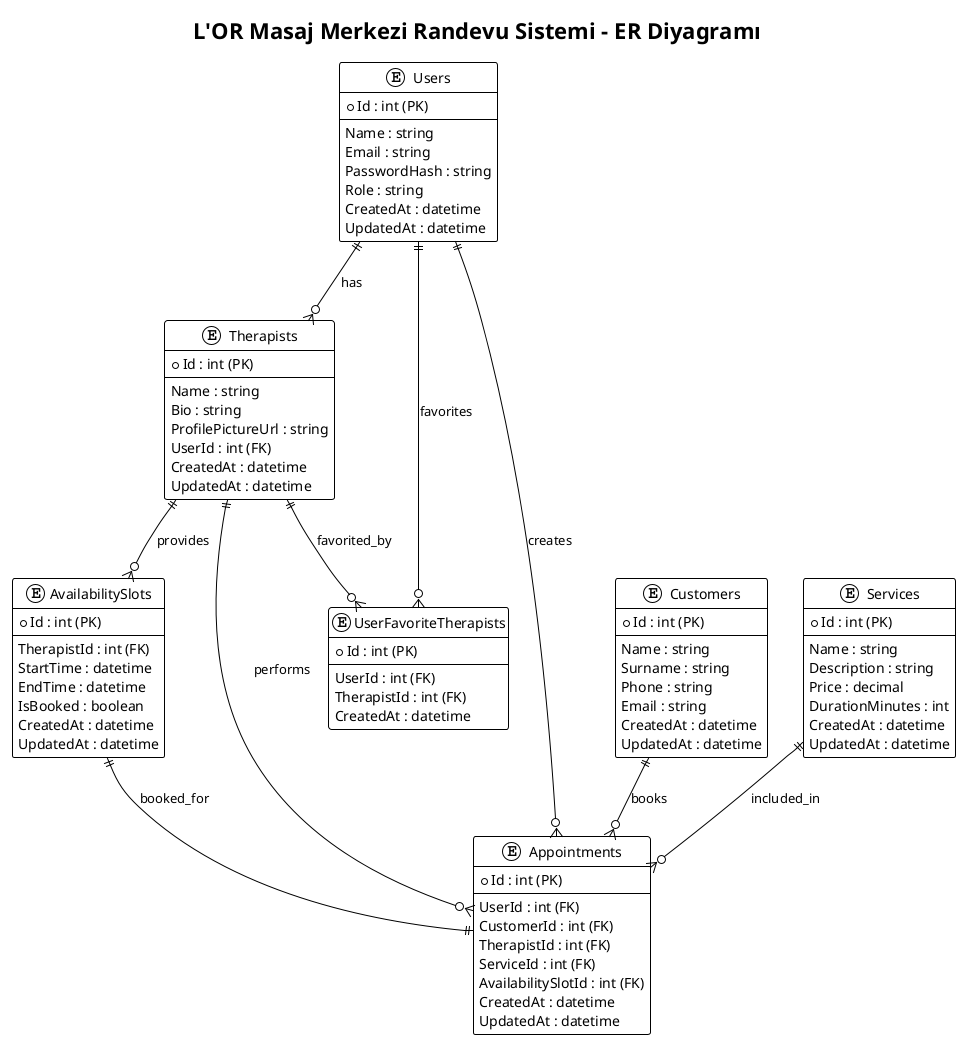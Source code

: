 @startuml LOR_Masaj_Merkezi_ERDiagram

!theme plain
skinparam entity {
    BackgroundColor LightYellow
    BorderColor DarkOrange
    FontSize 11
}

title L'OR Masaj Merkezi Randevu Sistemi - ER Diyagramı

entity "Users" {
    * Id : int (PK)
    --
    Name : string
    Email : string
    PasswordHash : string
    Role : string
    CreatedAt : datetime
    UpdatedAt : datetime
}

entity "Customers" {
    * Id : int (PK)
    --
    Name : string
    Surname : string
    Phone : string
    Email : string
    CreatedAt : datetime
    UpdatedAt : datetime
}

entity "Therapists" {
    * Id : int (PK)
    --
    Name : string
    Bio : string
    ProfilePictureUrl : string
    UserId : int (FK)
    CreatedAt : datetime
    UpdatedAt : datetime
}

entity "Services" {
    * Id : int (PK)
    --
    Name : string
    Description : string
    Price : decimal
    DurationMinutes : int
    CreatedAt : datetime
    UpdatedAt : datetime
}

entity "AvailabilitySlots" {
    * Id : int (PK)
    --
    TherapistId : int (FK)
    StartTime : datetime
    EndTime : datetime
    IsBooked : boolean
    CreatedAt : datetime
    UpdatedAt : datetime
}

entity "Appointments" {
    * Id : int (PK)
    --
    UserId : int (FK)
    CustomerId : int (FK)
    TherapistId : int (FK)
    ServiceId : int (FK)
    AvailabilitySlotId : int (FK)
    CreatedAt : datetime
    UpdatedAt : datetime
}

entity "UserFavoriteTherapists" {
    * Id : int (PK)
    --
    UserId : int (FK)
    TherapistId : int (FK)
    CreatedAt : datetime
}

' İlişkiler
Users ||--o{ Therapists : "has"
Users ||--o{ Appointments : "creates"
Users ||--o{ UserFavoriteTherapists : "favorites"

Customers ||--o{ Appointments : "books"

Therapists ||--o{ AvailabilitySlots : "provides"
Therapists ||--o{ Appointments : "performs"
Therapists ||--o{ UserFavoriteTherapists : "favorited_by"

Services ||--o{ Appointments : "included_in"

AvailabilitySlots ||--|| Appointments : "booked_for"

@enduml
